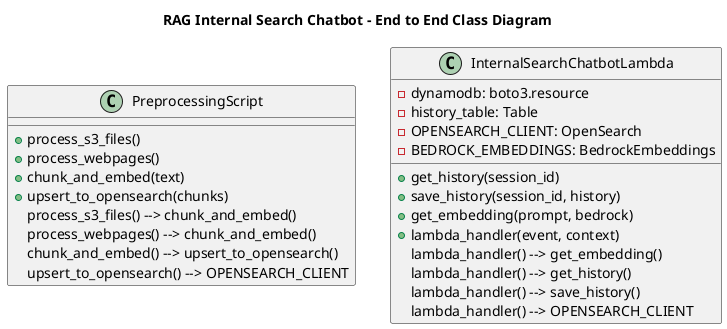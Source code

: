 
@startuml InternalSearchChatbotClass
title RAG Internal Search Chatbot - End to End Class Diagram

class PreprocessingScript {
    + process_s3_files()
    + process_webpages()
    + chunk_and_embed(text)
    + upsert_to_opensearch(chunks)
}

class InternalSearchChatbotLambda {
    - dynamodb: boto3.resource
    - history_table: Table
    - OPENSEARCH_CLIENT: OpenSearch
    - BEDROCK_EMBEDDINGS: BedrockEmbeddings
    + get_history(session_id)
    + save_history(session_id, history)
    + get_embedding(prompt, bedrock)
    + lambda_handler(event, context)
}

PreprocessingScript : process_s3_files() --> chunk_and_embed()
PreprocessingScript : process_webpages() --> chunk_and_embed()
PreprocessingScript : chunk_and_embed() --> upsert_to_opensearch()
PreprocessingScript : upsert_to_opensearch() --> OPENSEARCH_CLIENT

InternalSearchChatbotLambda : lambda_handler() --> get_embedding()
InternalSearchChatbotLambda : lambda_handler() --> get_history()
InternalSearchChatbotLambda : lambda_handler() --> save_history()
InternalSearchChatbotLambda : lambda_handler() --> OPENSEARCH_CLIENT

@enduml